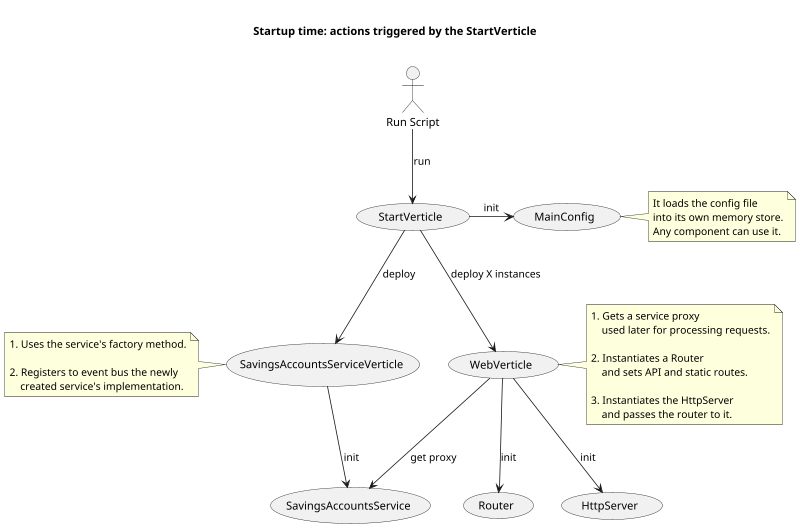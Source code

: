 @startuml

scale 800 width

title

   Startup time: actions triggered by the StartVerticle

endtitle


:Run Script: as r
(StartVerticle) as sv
(MainConfig) as mc
(SavingsAccountsServiceVerticle) as sasv
(SavingsAccountsService) as sas
(WebVerticle) as wv
(Router) as rtr
(HttpServer) as hs

note as mc_actions
  It loads the config file
  into its own memory store.
  Any component can use it.
end note

note as sasv_actions
  1. Uses the service's factory method.

  2. Registers to event bus the newly
      created service's implementation.
end note

note as wv_actions
  1. Gets a service proxy
      used later for processing requests.

  2. Instantiates a Router
      and sets API and static routes.

  3. Instantiates the HttpServer
      and passes the router to it.
end note

r --> sv: run
sv -> mc: init
mc -right-> mc_actions
sv --> sasv: deploy
sv --> wv: deploy X instances
sasv --> sas: init
sasv -left-> sasv_actions

wv --> sas: get proxy
wv --> rtr:  init
wv --> hs: init

wv -right-> wv_actions

@enduml
